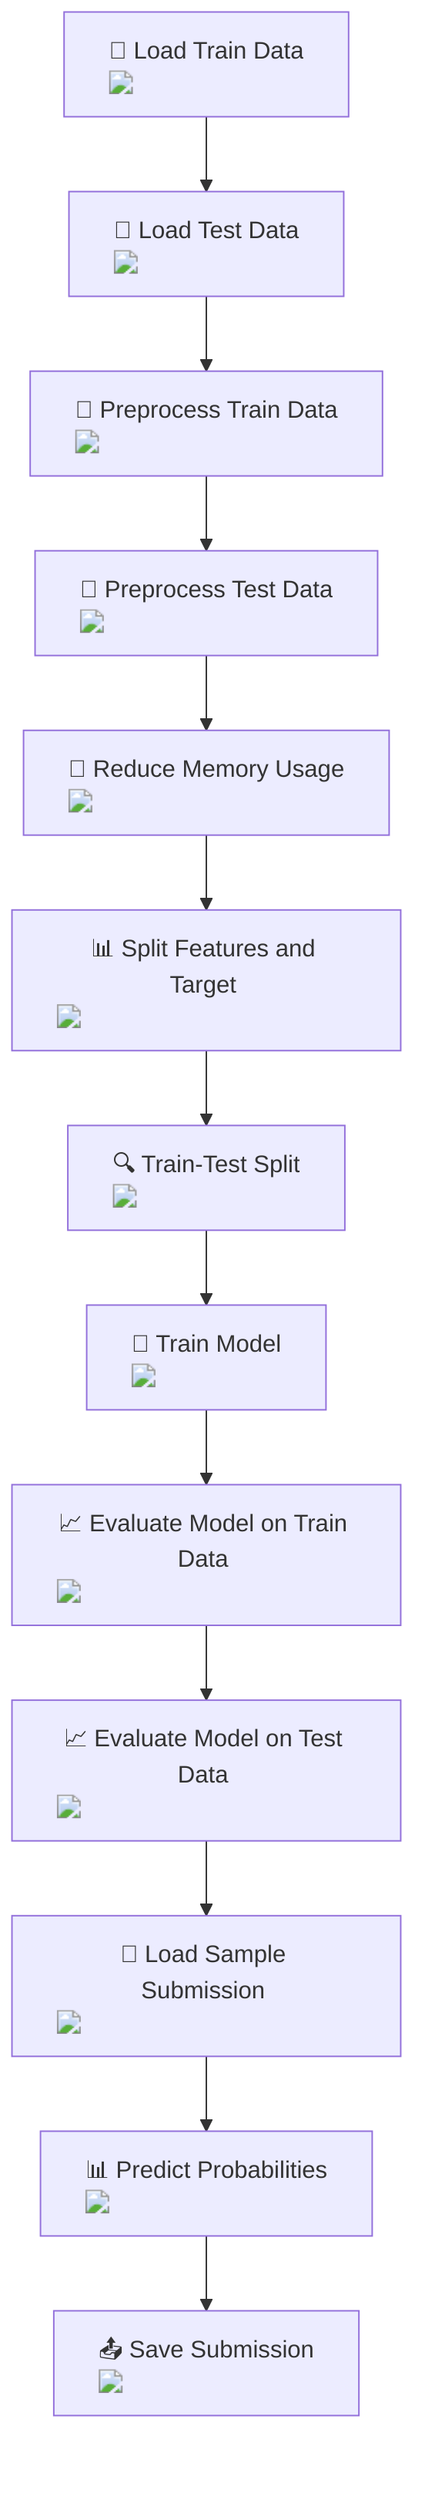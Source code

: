 flowchart TD
    A["📁 Load Train Data <img src='icons/file.svg' />"] --> B["📁 Load Test Data <img src='icons/file.svg' />"]
    B --> C["🧹 Preprocess Train Data <img src='icons/table.svg' />"]
    C --> D["🧹 Preprocess Test Data <img src='icons/table.svg' />"]
    D --> E["🔄 Reduce Memory Usage <img src='icons/brain.svg' />"]
    E --> F["📊 Split Features and Target <img src='icons/column_split.svg' />"]
    F --> G["🔍 Train-Test Split <img src='icons/row_split.svg' />"]
    G --> H["🧠 Train Model <img src='icons/brain.svg' />"]
    H --> I["📈 Evaluate Model on Train Data <img src='icons/table.svg' />"]
    I --> J["📈 Evaluate Model on Test Data <img src='icons/table.svg' />"]
    J --> K["📁 Load Sample Submission <img src='icons/file.svg' />"]
    K --> L["📊 Predict Probabilities <img src='icons/table.svg' />"]
    L --> M["📤 Save Submission <img src='icons/file.svg' />"]